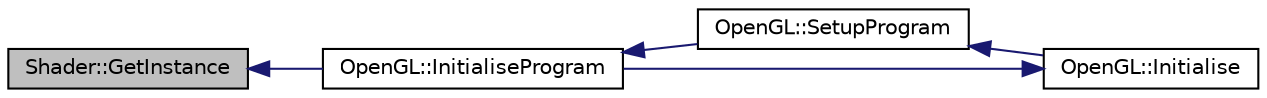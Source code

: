 digraph "Shader::GetInstance"
{
  edge [fontname="Helvetica",fontsize="10",labelfontname="Helvetica",labelfontsize="10"];
  node [fontname="Helvetica",fontsize="10",shape=record];
  rankdir="LR";
  Node1 [label="Shader::GetInstance",height=0.2,width=0.4,color="black", fillcolor="grey75", style="filled" fontcolor="black"];
  Node1 -> Node2 [dir="back",color="midnightblue",fontsize="10",style="solid",fontname="Helvetica"];
  Node2 [label="OpenGL::InitialiseProgram",height=0.2,width=0.4,color="black", fillcolor="white", style="filled",URL="$class_open_g_l.html#a78e3b0e9cd0334e40a333345f9df3e07",tooltip="Initialises the program. "];
  Node2 -> Node3 [dir="back",color="midnightblue",fontsize="10",style="solid",fontname="Helvetica"];
  Node3 [label="OpenGL::SetupProgram",height=0.2,width=0.4,color="black", fillcolor="white", style="filled",URL="$class_open_g_l.html#a9bef8c9ca4bc11bdc78c258a321a8d0d",tooltip="Sets up the program. "];
  Node3 -> Node4 [dir="back",color="midnightblue",fontsize="10",style="solid",fontname="Helvetica"];
  Node4 [label="OpenGL::Initialise",height=0.2,width=0.4,color="black", fillcolor="white", style="filled",URL="$class_open_g_l.html#a1f01b0a2b22bfaae0648edabfdcf26ee",tooltip="Initialises this object. "];
  Node4 -> Node2 [dir="back",color="midnightblue",fontsize="10",style="solid",fontname="Helvetica"];
}
